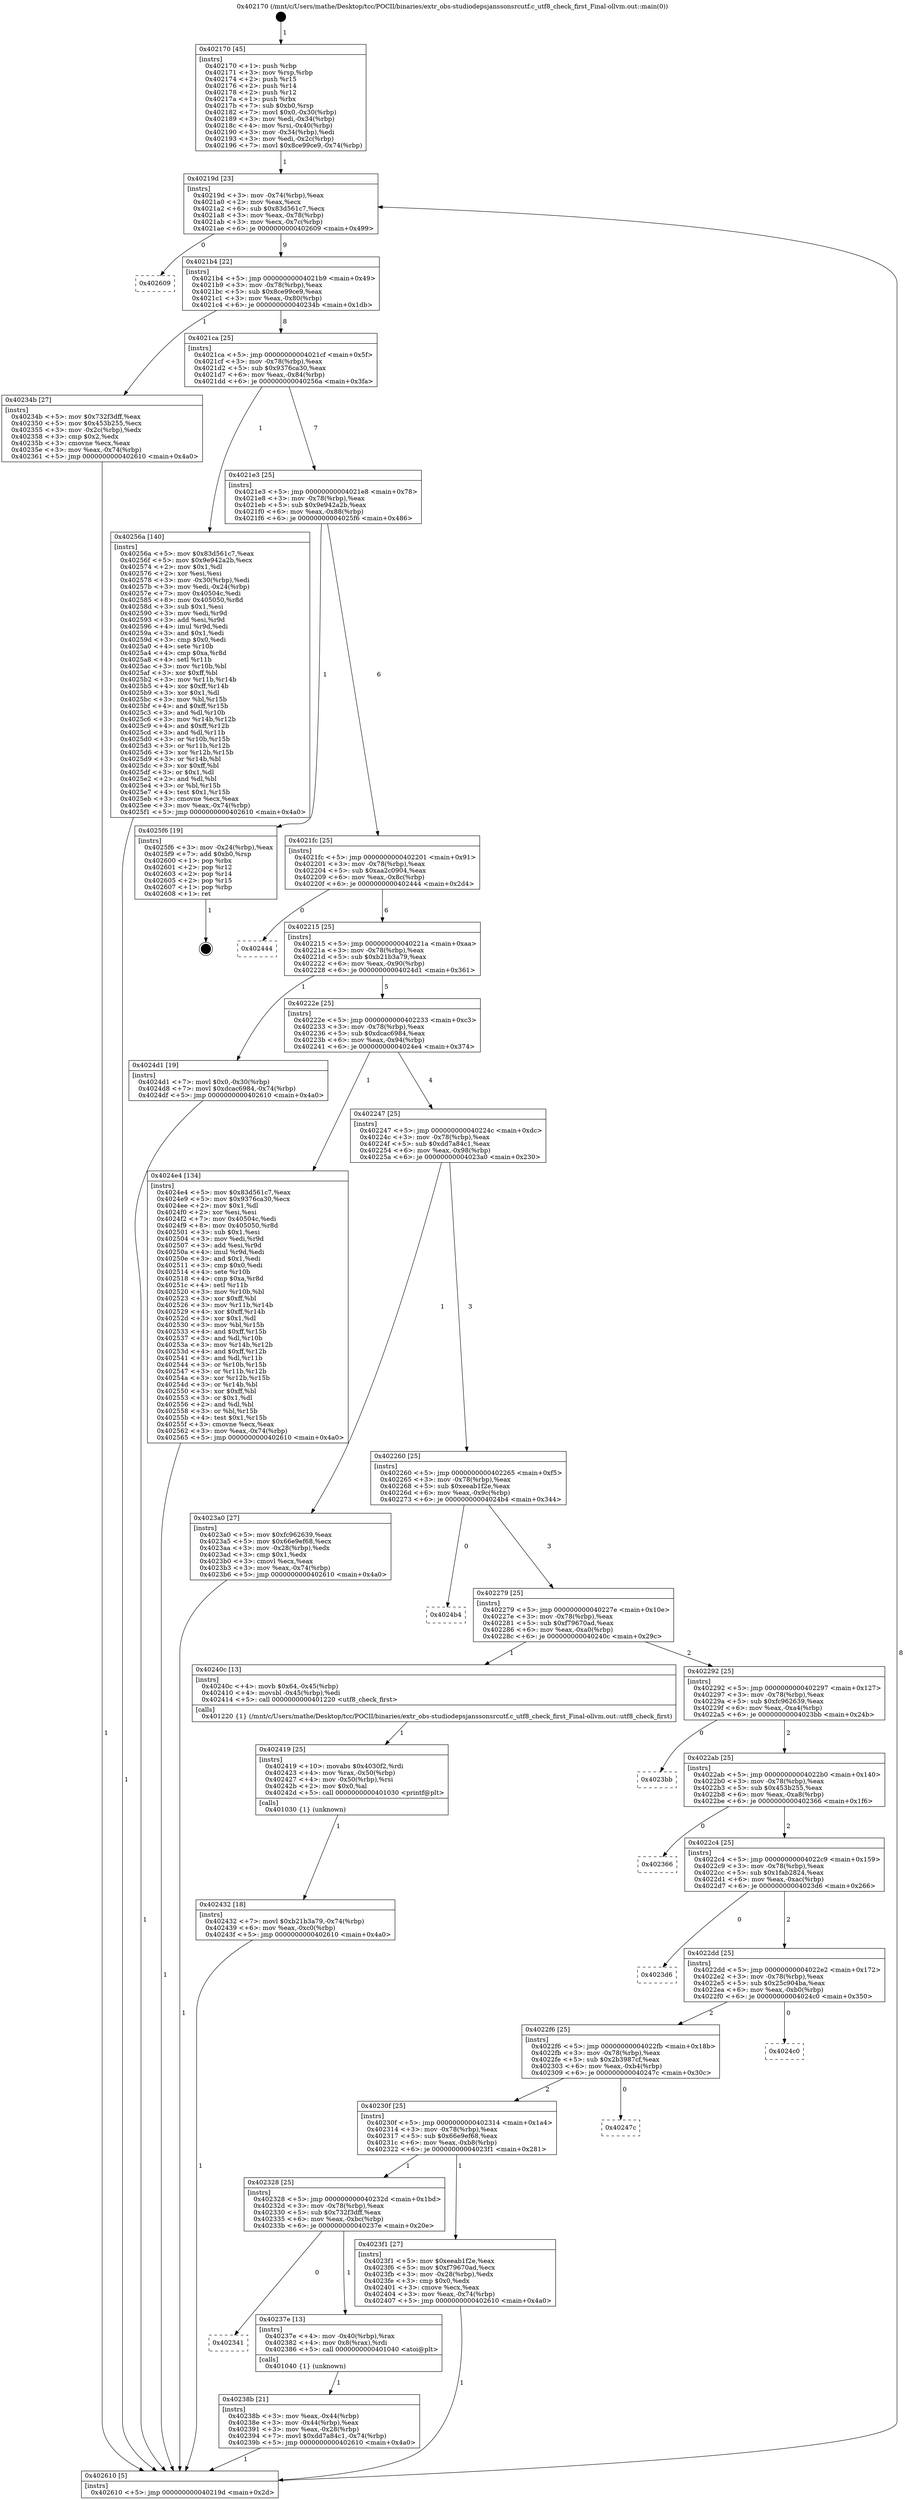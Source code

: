 digraph "0x402170" {
  label = "0x402170 (/mnt/c/Users/mathe/Desktop/tcc/POCII/binaries/extr_obs-studiodepsjanssonsrcutf.c_utf8_check_first_Final-ollvm.out::main(0))"
  labelloc = "t"
  node[shape=record]

  Entry [label="",width=0.3,height=0.3,shape=circle,fillcolor=black,style=filled]
  "0x40219d" [label="{
     0x40219d [23]\l
     | [instrs]\l
     &nbsp;&nbsp;0x40219d \<+3\>: mov -0x74(%rbp),%eax\l
     &nbsp;&nbsp;0x4021a0 \<+2\>: mov %eax,%ecx\l
     &nbsp;&nbsp;0x4021a2 \<+6\>: sub $0x83d561c7,%ecx\l
     &nbsp;&nbsp;0x4021a8 \<+3\>: mov %eax,-0x78(%rbp)\l
     &nbsp;&nbsp;0x4021ab \<+3\>: mov %ecx,-0x7c(%rbp)\l
     &nbsp;&nbsp;0x4021ae \<+6\>: je 0000000000402609 \<main+0x499\>\l
  }"]
  "0x402609" [label="{
     0x402609\l
  }", style=dashed]
  "0x4021b4" [label="{
     0x4021b4 [22]\l
     | [instrs]\l
     &nbsp;&nbsp;0x4021b4 \<+5\>: jmp 00000000004021b9 \<main+0x49\>\l
     &nbsp;&nbsp;0x4021b9 \<+3\>: mov -0x78(%rbp),%eax\l
     &nbsp;&nbsp;0x4021bc \<+5\>: sub $0x8ce99ce9,%eax\l
     &nbsp;&nbsp;0x4021c1 \<+3\>: mov %eax,-0x80(%rbp)\l
     &nbsp;&nbsp;0x4021c4 \<+6\>: je 000000000040234b \<main+0x1db\>\l
  }"]
  Exit [label="",width=0.3,height=0.3,shape=circle,fillcolor=black,style=filled,peripheries=2]
  "0x40234b" [label="{
     0x40234b [27]\l
     | [instrs]\l
     &nbsp;&nbsp;0x40234b \<+5\>: mov $0x732f3dff,%eax\l
     &nbsp;&nbsp;0x402350 \<+5\>: mov $0x453b255,%ecx\l
     &nbsp;&nbsp;0x402355 \<+3\>: mov -0x2c(%rbp),%edx\l
     &nbsp;&nbsp;0x402358 \<+3\>: cmp $0x2,%edx\l
     &nbsp;&nbsp;0x40235b \<+3\>: cmovne %ecx,%eax\l
     &nbsp;&nbsp;0x40235e \<+3\>: mov %eax,-0x74(%rbp)\l
     &nbsp;&nbsp;0x402361 \<+5\>: jmp 0000000000402610 \<main+0x4a0\>\l
  }"]
  "0x4021ca" [label="{
     0x4021ca [25]\l
     | [instrs]\l
     &nbsp;&nbsp;0x4021ca \<+5\>: jmp 00000000004021cf \<main+0x5f\>\l
     &nbsp;&nbsp;0x4021cf \<+3\>: mov -0x78(%rbp),%eax\l
     &nbsp;&nbsp;0x4021d2 \<+5\>: sub $0x9376ca30,%eax\l
     &nbsp;&nbsp;0x4021d7 \<+6\>: mov %eax,-0x84(%rbp)\l
     &nbsp;&nbsp;0x4021dd \<+6\>: je 000000000040256a \<main+0x3fa\>\l
  }"]
  "0x402610" [label="{
     0x402610 [5]\l
     | [instrs]\l
     &nbsp;&nbsp;0x402610 \<+5\>: jmp 000000000040219d \<main+0x2d\>\l
  }"]
  "0x402170" [label="{
     0x402170 [45]\l
     | [instrs]\l
     &nbsp;&nbsp;0x402170 \<+1\>: push %rbp\l
     &nbsp;&nbsp;0x402171 \<+3\>: mov %rsp,%rbp\l
     &nbsp;&nbsp;0x402174 \<+2\>: push %r15\l
     &nbsp;&nbsp;0x402176 \<+2\>: push %r14\l
     &nbsp;&nbsp;0x402178 \<+2\>: push %r12\l
     &nbsp;&nbsp;0x40217a \<+1\>: push %rbx\l
     &nbsp;&nbsp;0x40217b \<+7\>: sub $0xb0,%rsp\l
     &nbsp;&nbsp;0x402182 \<+7\>: movl $0x0,-0x30(%rbp)\l
     &nbsp;&nbsp;0x402189 \<+3\>: mov %edi,-0x34(%rbp)\l
     &nbsp;&nbsp;0x40218c \<+4\>: mov %rsi,-0x40(%rbp)\l
     &nbsp;&nbsp;0x402190 \<+3\>: mov -0x34(%rbp),%edi\l
     &nbsp;&nbsp;0x402193 \<+3\>: mov %edi,-0x2c(%rbp)\l
     &nbsp;&nbsp;0x402196 \<+7\>: movl $0x8ce99ce9,-0x74(%rbp)\l
  }"]
  "0x402432" [label="{
     0x402432 [18]\l
     | [instrs]\l
     &nbsp;&nbsp;0x402432 \<+7\>: movl $0xb21b3a79,-0x74(%rbp)\l
     &nbsp;&nbsp;0x402439 \<+6\>: mov %eax,-0xc0(%rbp)\l
     &nbsp;&nbsp;0x40243f \<+5\>: jmp 0000000000402610 \<main+0x4a0\>\l
  }"]
  "0x40256a" [label="{
     0x40256a [140]\l
     | [instrs]\l
     &nbsp;&nbsp;0x40256a \<+5\>: mov $0x83d561c7,%eax\l
     &nbsp;&nbsp;0x40256f \<+5\>: mov $0x9e942a2b,%ecx\l
     &nbsp;&nbsp;0x402574 \<+2\>: mov $0x1,%dl\l
     &nbsp;&nbsp;0x402576 \<+2\>: xor %esi,%esi\l
     &nbsp;&nbsp;0x402578 \<+3\>: mov -0x30(%rbp),%edi\l
     &nbsp;&nbsp;0x40257b \<+3\>: mov %edi,-0x24(%rbp)\l
     &nbsp;&nbsp;0x40257e \<+7\>: mov 0x40504c,%edi\l
     &nbsp;&nbsp;0x402585 \<+8\>: mov 0x405050,%r8d\l
     &nbsp;&nbsp;0x40258d \<+3\>: sub $0x1,%esi\l
     &nbsp;&nbsp;0x402590 \<+3\>: mov %edi,%r9d\l
     &nbsp;&nbsp;0x402593 \<+3\>: add %esi,%r9d\l
     &nbsp;&nbsp;0x402596 \<+4\>: imul %r9d,%edi\l
     &nbsp;&nbsp;0x40259a \<+3\>: and $0x1,%edi\l
     &nbsp;&nbsp;0x40259d \<+3\>: cmp $0x0,%edi\l
     &nbsp;&nbsp;0x4025a0 \<+4\>: sete %r10b\l
     &nbsp;&nbsp;0x4025a4 \<+4\>: cmp $0xa,%r8d\l
     &nbsp;&nbsp;0x4025a8 \<+4\>: setl %r11b\l
     &nbsp;&nbsp;0x4025ac \<+3\>: mov %r10b,%bl\l
     &nbsp;&nbsp;0x4025af \<+3\>: xor $0xff,%bl\l
     &nbsp;&nbsp;0x4025b2 \<+3\>: mov %r11b,%r14b\l
     &nbsp;&nbsp;0x4025b5 \<+4\>: xor $0xff,%r14b\l
     &nbsp;&nbsp;0x4025b9 \<+3\>: xor $0x1,%dl\l
     &nbsp;&nbsp;0x4025bc \<+3\>: mov %bl,%r15b\l
     &nbsp;&nbsp;0x4025bf \<+4\>: and $0xff,%r15b\l
     &nbsp;&nbsp;0x4025c3 \<+3\>: and %dl,%r10b\l
     &nbsp;&nbsp;0x4025c6 \<+3\>: mov %r14b,%r12b\l
     &nbsp;&nbsp;0x4025c9 \<+4\>: and $0xff,%r12b\l
     &nbsp;&nbsp;0x4025cd \<+3\>: and %dl,%r11b\l
     &nbsp;&nbsp;0x4025d0 \<+3\>: or %r10b,%r15b\l
     &nbsp;&nbsp;0x4025d3 \<+3\>: or %r11b,%r12b\l
     &nbsp;&nbsp;0x4025d6 \<+3\>: xor %r12b,%r15b\l
     &nbsp;&nbsp;0x4025d9 \<+3\>: or %r14b,%bl\l
     &nbsp;&nbsp;0x4025dc \<+3\>: xor $0xff,%bl\l
     &nbsp;&nbsp;0x4025df \<+3\>: or $0x1,%dl\l
     &nbsp;&nbsp;0x4025e2 \<+2\>: and %dl,%bl\l
     &nbsp;&nbsp;0x4025e4 \<+3\>: or %bl,%r15b\l
     &nbsp;&nbsp;0x4025e7 \<+4\>: test $0x1,%r15b\l
     &nbsp;&nbsp;0x4025eb \<+3\>: cmovne %ecx,%eax\l
     &nbsp;&nbsp;0x4025ee \<+3\>: mov %eax,-0x74(%rbp)\l
     &nbsp;&nbsp;0x4025f1 \<+5\>: jmp 0000000000402610 \<main+0x4a0\>\l
  }"]
  "0x4021e3" [label="{
     0x4021e3 [25]\l
     | [instrs]\l
     &nbsp;&nbsp;0x4021e3 \<+5\>: jmp 00000000004021e8 \<main+0x78\>\l
     &nbsp;&nbsp;0x4021e8 \<+3\>: mov -0x78(%rbp),%eax\l
     &nbsp;&nbsp;0x4021eb \<+5\>: sub $0x9e942a2b,%eax\l
     &nbsp;&nbsp;0x4021f0 \<+6\>: mov %eax,-0x88(%rbp)\l
     &nbsp;&nbsp;0x4021f6 \<+6\>: je 00000000004025f6 \<main+0x486\>\l
  }"]
  "0x402419" [label="{
     0x402419 [25]\l
     | [instrs]\l
     &nbsp;&nbsp;0x402419 \<+10\>: movabs $0x4030f2,%rdi\l
     &nbsp;&nbsp;0x402423 \<+4\>: mov %rax,-0x50(%rbp)\l
     &nbsp;&nbsp;0x402427 \<+4\>: mov -0x50(%rbp),%rsi\l
     &nbsp;&nbsp;0x40242b \<+2\>: mov $0x0,%al\l
     &nbsp;&nbsp;0x40242d \<+5\>: call 0000000000401030 \<printf@plt\>\l
     | [calls]\l
     &nbsp;&nbsp;0x401030 \{1\} (unknown)\l
  }"]
  "0x4025f6" [label="{
     0x4025f6 [19]\l
     | [instrs]\l
     &nbsp;&nbsp;0x4025f6 \<+3\>: mov -0x24(%rbp),%eax\l
     &nbsp;&nbsp;0x4025f9 \<+7\>: add $0xb0,%rsp\l
     &nbsp;&nbsp;0x402600 \<+1\>: pop %rbx\l
     &nbsp;&nbsp;0x402601 \<+2\>: pop %r12\l
     &nbsp;&nbsp;0x402603 \<+2\>: pop %r14\l
     &nbsp;&nbsp;0x402605 \<+2\>: pop %r15\l
     &nbsp;&nbsp;0x402607 \<+1\>: pop %rbp\l
     &nbsp;&nbsp;0x402608 \<+1\>: ret\l
  }"]
  "0x4021fc" [label="{
     0x4021fc [25]\l
     | [instrs]\l
     &nbsp;&nbsp;0x4021fc \<+5\>: jmp 0000000000402201 \<main+0x91\>\l
     &nbsp;&nbsp;0x402201 \<+3\>: mov -0x78(%rbp),%eax\l
     &nbsp;&nbsp;0x402204 \<+5\>: sub $0xaa2c0904,%eax\l
     &nbsp;&nbsp;0x402209 \<+6\>: mov %eax,-0x8c(%rbp)\l
     &nbsp;&nbsp;0x40220f \<+6\>: je 0000000000402444 \<main+0x2d4\>\l
  }"]
  "0x40238b" [label="{
     0x40238b [21]\l
     | [instrs]\l
     &nbsp;&nbsp;0x40238b \<+3\>: mov %eax,-0x44(%rbp)\l
     &nbsp;&nbsp;0x40238e \<+3\>: mov -0x44(%rbp),%eax\l
     &nbsp;&nbsp;0x402391 \<+3\>: mov %eax,-0x28(%rbp)\l
     &nbsp;&nbsp;0x402394 \<+7\>: movl $0xdd7a84c1,-0x74(%rbp)\l
     &nbsp;&nbsp;0x40239b \<+5\>: jmp 0000000000402610 \<main+0x4a0\>\l
  }"]
  "0x402444" [label="{
     0x402444\l
  }", style=dashed]
  "0x402215" [label="{
     0x402215 [25]\l
     | [instrs]\l
     &nbsp;&nbsp;0x402215 \<+5\>: jmp 000000000040221a \<main+0xaa\>\l
     &nbsp;&nbsp;0x40221a \<+3\>: mov -0x78(%rbp),%eax\l
     &nbsp;&nbsp;0x40221d \<+5\>: sub $0xb21b3a79,%eax\l
     &nbsp;&nbsp;0x402222 \<+6\>: mov %eax,-0x90(%rbp)\l
     &nbsp;&nbsp;0x402228 \<+6\>: je 00000000004024d1 \<main+0x361\>\l
  }"]
  "0x402341" [label="{
     0x402341\l
  }", style=dashed]
  "0x4024d1" [label="{
     0x4024d1 [19]\l
     | [instrs]\l
     &nbsp;&nbsp;0x4024d1 \<+7\>: movl $0x0,-0x30(%rbp)\l
     &nbsp;&nbsp;0x4024d8 \<+7\>: movl $0xdcac6984,-0x74(%rbp)\l
     &nbsp;&nbsp;0x4024df \<+5\>: jmp 0000000000402610 \<main+0x4a0\>\l
  }"]
  "0x40222e" [label="{
     0x40222e [25]\l
     | [instrs]\l
     &nbsp;&nbsp;0x40222e \<+5\>: jmp 0000000000402233 \<main+0xc3\>\l
     &nbsp;&nbsp;0x402233 \<+3\>: mov -0x78(%rbp),%eax\l
     &nbsp;&nbsp;0x402236 \<+5\>: sub $0xdcac6984,%eax\l
     &nbsp;&nbsp;0x40223b \<+6\>: mov %eax,-0x94(%rbp)\l
     &nbsp;&nbsp;0x402241 \<+6\>: je 00000000004024e4 \<main+0x374\>\l
  }"]
  "0x40237e" [label="{
     0x40237e [13]\l
     | [instrs]\l
     &nbsp;&nbsp;0x40237e \<+4\>: mov -0x40(%rbp),%rax\l
     &nbsp;&nbsp;0x402382 \<+4\>: mov 0x8(%rax),%rdi\l
     &nbsp;&nbsp;0x402386 \<+5\>: call 0000000000401040 \<atoi@plt\>\l
     | [calls]\l
     &nbsp;&nbsp;0x401040 \{1\} (unknown)\l
  }"]
  "0x4024e4" [label="{
     0x4024e4 [134]\l
     | [instrs]\l
     &nbsp;&nbsp;0x4024e4 \<+5\>: mov $0x83d561c7,%eax\l
     &nbsp;&nbsp;0x4024e9 \<+5\>: mov $0x9376ca30,%ecx\l
     &nbsp;&nbsp;0x4024ee \<+2\>: mov $0x1,%dl\l
     &nbsp;&nbsp;0x4024f0 \<+2\>: xor %esi,%esi\l
     &nbsp;&nbsp;0x4024f2 \<+7\>: mov 0x40504c,%edi\l
     &nbsp;&nbsp;0x4024f9 \<+8\>: mov 0x405050,%r8d\l
     &nbsp;&nbsp;0x402501 \<+3\>: sub $0x1,%esi\l
     &nbsp;&nbsp;0x402504 \<+3\>: mov %edi,%r9d\l
     &nbsp;&nbsp;0x402507 \<+3\>: add %esi,%r9d\l
     &nbsp;&nbsp;0x40250a \<+4\>: imul %r9d,%edi\l
     &nbsp;&nbsp;0x40250e \<+3\>: and $0x1,%edi\l
     &nbsp;&nbsp;0x402511 \<+3\>: cmp $0x0,%edi\l
     &nbsp;&nbsp;0x402514 \<+4\>: sete %r10b\l
     &nbsp;&nbsp;0x402518 \<+4\>: cmp $0xa,%r8d\l
     &nbsp;&nbsp;0x40251c \<+4\>: setl %r11b\l
     &nbsp;&nbsp;0x402520 \<+3\>: mov %r10b,%bl\l
     &nbsp;&nbsp;0x402523 \<+3\>: xor $0xff,%bl\l
     &nbsp;&nbsp;0x402526 \<+3\>: mov %r11b,%r14b\l
     &nbsp;&nbsp;0x402529 \<+4\>: xor $0xff,%r14b\l
     &nbsp;&nbsp;0x40252d \<+3\>: xor $0x1,%dl\l
     &nbsp;&nbsp;0x402530 \<+3\>: mov %bl,%r15b\l
     &nbsp;&nbsp;0x402533 \<+4\>: and $0xff,%r15b\l
     &nbsp;&nbsp;0x402537 \<+3\>: and %dl,%r10b\l
     &nbsp;&nbsp;0x40253a \<+3\>: mov %r14b,%r12b\l
     &nbsp;&nbsp;0x40253d \<+4\>: and $0xff,%r12b\l
     &nbsp;&nbsp;0x402541 \<+3\>: and %dl,%r11b\l
     &nbsp;&nbsp;0x402544 \<+3\>: or %r10b,%r15b\l
     &nbsp;&nbsp;0x402547 \<+3\>: or %r11b,%r12b\l
     &nbsp;&nbsp;0x40254a \<+3\>: xor %r12b,%r15b\l
     &nbsp;&nbsp;0x40254d \<+3\>: or %r14b,%bl\l
     &nbsp;&nbsp;0x402550 \<+3\>: xor $0xff,%bl\l
     &nbsp;&nbsp;0x402553 \<+3\>: or $0x1,%dl\l
     &nbsp;&nbsp;0x402556 \<+2\>: and %dl,%bl\l
     &nbsp;&nbsp;0x402558 \<+3\>: or %bl,%r15b\l
     &nbsp;&nbsp;0x40255b \<+4\>: test $0x1,%r15b\l
     &nbsp;&nbsp;0x40255f \<+3\>: cmovne %ecx,%eax\l
     &nbsp;&nbsp;0x402562 \<+3\>: mov %eax,-0x74(%rbp)\l
     &nbsp;&nbsp;0x402565 \<+5\>: jmp 0000000000402610 \<main+0x4a0\>\l
  }"]
  "0x402247" [label="{
     0x402247 [25]\l
     | [instrs]\l
     &nbsp;&nbsp;0x402247 \<+5\>: jmp 000000000040224c \<main+0xdc\>\l
     &nbsp;&nbsp;0x40224c \<+3\>: mov -0x78(%rbp),%eax\l
     &nbsp;&nbsp;0x40224f \<+5\>: sub $0xdd7a84c1,%eax\l
     &nbsp;&nbsp;0x402254 \<+6\>: mov %eax,-0x98(%rbp)\l
     &nbsp;&nbsp;0x40225a \<+6\>: je 00000000004023a0 \<main+0x230\>\l
  }"]
  "0x402328" [label="{
     0x402328 [25]\l
     | [instrs]\l
     &nbsp;&nbsp;0x402328 \<+5\>: jmp 000000000040232d \<main+0x1bd\>\l
     &nbsp;&nbsp;0x40232d \<+3\>: mov -0x78(%rbp),%eax\l
     &nbsp;&nbsp;0x402330 \<+5\>: sub $0x732f3dff,%eax\l
     &nbsp;&nbsp;0x402335 \<+6\>: mov %eax,-0xbc(%rbp)\l
     &nbsp;&nbsp;0x40233b \<+6\>: je 000000000040237e \<main+0x20e\>\l
  }"]
  "0x4023a0" [label="{
     0x4023a0 [27]\l
     | [instrs]\l
     &nbsp;&nbsp;0x4023a0 \<+5\>: mov $0xfc962639,%eax\l
     &nbsp;&nbsp;0x4023a5 \<+5\>: mov $0x66e9ef68,%ecx\l
     &nbsp;&nbsp;0x4023aa \<+3\>: mov -0x28(%rbp),%edx\l
     &nbsp;&nbsp;0x4023ad \<+3\>: cmp $0x1,%edx\l
     &nbsp;&nbsp;0x4023b0 \<+3\>: cmovl %ecx,%eax\l
     &nbsp;&nbsp;0x4023b3 \<+3\>: mov %eax,-0x74(%rbp)\l
     &nbsp;&nbsp;0x4023b6 \<+5\>: jmp 0000000000402610 \<main+0x4a0\>\l
  }"]
  "0x402260" [label="{
     0x402260 [25]\l
     | [instrs]\l
     &nbsp;&nbsp;0x402260 \<+5\>: jmp 0000000000402265 \<main+0xf5\>\l
     &nbsp;&nbsp;0x402265 \<+3\>: mov -0x78(%rbp),%eax\l
     &nbsp;&nbsp;0x402268 \<+5\>: sub $0xeeab1f2e,%eax\l
     &nbsp;&nbsp;0x40226d \<+6\>: mov %eax,-0x9c(%rbp)\l
     &nbsp;&nbsp;0x402273 \<+6\>: je 00000000004024b4 \<main+0x344\>\l
  }"]
  "0x4023f1" [label="{
     0x4023f1 [27]\l
     | [instrs]\l
     &nbsp;&nbsp;0x4023f1 \<+5\>: mov $0xeeab1f2e,%eax\l
     &nbsp;&nbsp;0x4023f6 \<+5\>: mov $0xf79670ad,%ecx\l
     &nbsp;&nbsp;0x4023fb \<+3\>: mov -0x28(%rbp),%edx\l
     &nbsp;&nbsp;0x4023fe \<+3\>: cmp $0x0,%edx\l
     &nbsp;&nbsp;0x402401 \<+3\>: cmove %ecx,%eax\l
     &nbsp;&nbsp;0x402404 \<+3\>: mov %eax,-0x74(%rbp)\l
     &nbsp;&nbsp;0x402407 \<+5\>: jmp 0000000000402610 \<main+0x4a0\>\l
  }"]
  "0x4024b4" [label="{
     0x4024b4\l
  }", style=dashed]
  "0x402279" [label="{
     0x402279 [25]\l
     | [instrs]\l
     &nbsp;&nbsp;0x402279 \<+5\>: jmp 000000000040227e \<main+0x10e\>\l
     &nbsp;&nbsp;0x40227e \<+3\>: mov -0x78(%rbp),%eax\l
     &nbsp;&nbsp;0x402281 \<+5\>: sub $0xf79670ad,%eax\l
     &nbsp;&nbsp;0x402286 \<+6\>: mov %eax,-0xa0(%rbp)\l
     &nbsp;&nbsp;0x40228c \<+6\>: je 000000000040240c \<main+0x29c\>\l
  }"]
  "0x40230f" [label="{
     0x40230f [25]\l
     | [instrs]\l
     &nbsp;&nbsp;0x40230f \<+5\>: jmp 0000000000402314 \<main+0x1a4\>\l
     &nbsp;&nbsp;0x402314 \<+3\>: mov -0x78(%rbp),%eax\l
     &nbsp;&nbsp;0x402317 \<+5\>: sub $0x66e9ef68,%eax\l
     &nbsp;&nbsp;0x40231c \<+6\>: mov %eax,-0xb8(%rbp)\l
     &nbsp;&nbsp;0x402322 \<+6\>: je 00000000004023f1 \<main+0x281\>\l
  }"]
  "0x40240c" [label="{
     0x40240c [13]\l
     | [instrs]\l
     &nbsp;&nbsp;0x40240c \<+4\>: movb $0x64,-0x45(%rbp)\l
     &nbsp;&nbsp;0x402410 \<+4\>: movsbl -0x45(%rbp),%edi\l
     &nbsp;&nbsp;0x402414 \<+5\>: call 0000000000401220 \<utf8_check_first\>\l
     | [calls]\l
     &nbsp;&nbsp;0x401220 \{1\} (/mnt/c/Users/mathe/Desktop/tcc/POCII/binaries/extr_obs-studiodepsjanssonsrcutf.c_utf8_check_first_Final-ollvm.out::utf8_check_first)\l
  }"]
  "0x402292" [label="{
     0x402292 [25]\l
     | [instrs]\l
     &nbsp;&nbsp;0x402292 \<+5\>: jmp 0000000000402297 \<main+0x127\>\l
     &nbsp;&nbsp;0x402297 \<+3\>: mov -0x78(%rbp),%eax\l
     &nbsp;&nbsp;0x40229a \<+5\>: sub $0xfc962639,%eax\l
     &nbsp;&nbsp;0x40229f \<+6\>: mov %eax,-0xa4(%rbp)\l
     &nbsp;&nbsp;0x4022a5 \<+6\>: je 00000000004023bb \<main+0x24b\>\l
  }"]
  "0x40247c" [label="{
     0x40247c\l
  }", style=dashed]
  "0x4023bb" [label="{
     0x4023bb\l
  }", style=dashed]
  "0x4022ab" [label="{
     0x4022ab [25]\l
     | [instrs]\l
     &nbsp;&nbsp;0x4022ab \<+5\>: jmp 00000000004022b0 \<main+0x140\>\l
     &nbsp;&nbsp;0x4022b0 \<+3\>: mov -0x78(%rbp),%eax\l
     &nbsp;&nbsp;0x4022b3 \<+5\>: sub $0x453b255,%eax\l
     &nbsp;&nbsp;0x4022b8 \<+6\>: mov %eax,-0xa8(%rbp)\l
     &nbsp;&nbsp;0x4022be \<+6\>: je 0000000000402366 \<main+0x1f6\>\l
  }"]
  "0x4022f6" [label="{
     0x4022f6 [25]\l
     | [instrs]\l
     &nbsp;&nbsp;0x4022f6 \<+5\>: jmp 00000000004022fb \<main+0x18b\>\l
     &nbsp;&nbsp;0x4022fb \<+3\>: mov -0x78(%rbp),%eax\l
     &nbsp;&nbsp;0x4022fe \<+5\>: sub $0x2b3987cf,%eax\l
     &nbsp;&nbsp;0x402303 \<+6\>: mov %eax,-0xb4(%rbp)\l
     &nbsp;&nbsp;0x402309 \<+6\>: je 000000000040247c \<main+0x30c\>\l
  }"]
  "0x402366" [label="{
     0x402366\l
  }", style=dashed]
  "0x4022c4" [label="{
     0x4022c4 [25]\l
     | [instrs]\l
     &nbsp;&nbsp;0x4022c4 \<+5\>: jmp 00000000004022c9 \<main+0x159\>\l
     &nbsp;&nbsp;0x4022c9 \<+3\>: mov -0x78(%rbp),%eax\l
     &nbsp;&nbsp;0x4022cc \<+5\>: sub $0x1fab2824,%eax\l
     &nbsp;&nbsp;0x4022d1 \<+6\>: mov %eax,-0xac(%rbp)\l
     &nbsp;&nbsp;0x4022d7 \<+6\>: je 00000000004023d6 \<main+0x266\>\l
  }"]
  "0x4024c0" [label="{
     0x4024c0\l
  }", style=dashed]
  "0x4023d6" [label="{
     0x4023d6\l
  }", style=dashed]
  "0x4022dd" [label="{
     0x4022dd [25]\l
     | [instrs]\l
     &nbsp;&nbsp;0x4022dd \<+5\>: jmp 00000000004022e2 \<main+0x172\>\l
     &nbsp;&nbsp;0x4022e2 \<+3\>: mov -0x78(%rbp),%eax\l
     &nbsp;&nbsp;0x4022e5 \<+5\>: sub $0x25c904ba,%eax\l
     &nbsp;&nbsp;0x4022ea \<+6\>: mov %eax,-0xb0(%rbp)\l
     &nbsp;&nbsp;0x4022f0 \<+6\>: je 00000000004024c0 \<main+0x350\>\l
  }"]
  Entry -> "0x402170" [label=" 1"]
  "0x40219d" -> "0x402609" [label=" 0"]
  "0x40219d" -> "0x4021b4" [label=" 9"]
  "0x4025f6" -> Exit [label=" 1"]
  "0x4021b4" -> "0x40234b" [label=" 1"]
  "0x4021b4" -> "0x4021ca" [label=" 8"]
  "0x40234b" -> "0x402610" [label=" 1"]
  "0x402170" -> "0x40219d" [label=" 1"]
  "0x402610" -> "0x40219d" [label=" 8"]
  "0x40256a" -> "0x402610" [label=" 1"]
  "0x4021ca" -> "0x40256a" [label=" 1"]
  "0x4021ca" -> "0x4021e3" [label=" 7"]
  "0x4024e4" -> "0x402610" [label=" 1"]
  "0x4021e3" -> "0x4025f6" [label=" 1"]
  "0x4021e3" -> "0x4021fc" [label=" 6"]
  "0x4024d1" -> "0x402610" [label=" 1"]
  "0x4021fc" -> "0x402444" [label=" 0"]
  "0x4021fc" -> "0x402215" [label=" 6"]
  "0x402432" -> "0x402610" [label=" 1"]
  "0x402215" -> "0x4024d1" [label=" 1"]
  "0x402215" -> "0x40222e" [label=" 5"]
  "0x402419" -> "0x402432" [label=" 1"]
  "0x40222e" -> "0x4024e4" [label=" 1"]
  "0x40222e" -> "0x402247" [label=" 4"]
  "0x40240c" -> "0x402419" [label=" 1"]
  "0x402247" -> "0x4023a0" [label=" 1"]
  "0x402247" -> "0x402260" [label=" 3"]
  "0x4023a0" -> "0x402610" [label=" 1"]
  "0x402260" -> "0x4024b4" [label=" 0"]
  "0x402260" -> "0x402279" [label=" 3"]
  "0x40238b" -> "0x402610" [label=" 1"]
  "0x402279" -> "0x40240c" [label=" 1"]
  "0x402279" -> "0x402292" [label=" 2"]
  "0x402328" -> "0x402341" [label=" 0"]
  "0x402292" -> "0x4023bb" [label=" 0"]
  "0x402292" -> "0x4022ab" [label=" 2"]
  "0x402328" -> "0x40237e" [label=" 1"]
  "0x4022ab" -> "0x402366" [label=" 0"]
  "0x4022ab" -> "0x4022c4" [label=" 2"]
  "0x40230f" -> "0x402328" [label=" 1"]
  "0x4022c4" -> "0x4023d6" [label=" 0"]
  "0x4022c4" -> "0x4022dd" [label=" 2"]
  "0x40230f" -> "0x4023f1" [label=" 1"]
  "0x4022dd" -> "0x4024c0" [label=" 0"]
  "0x4022dd" -> "0x4022f6" [label=" 2"]
  "0x4023f1" -> "0x402610" [label=" 1"]
  "0x4022f6" -> "0x40247c" [label=" 0"]
  "0x4022f6" -> "0x40230f" [label=" 2"]
  "0x40237e" -> "0x40238b" [label=" 1"]
}
